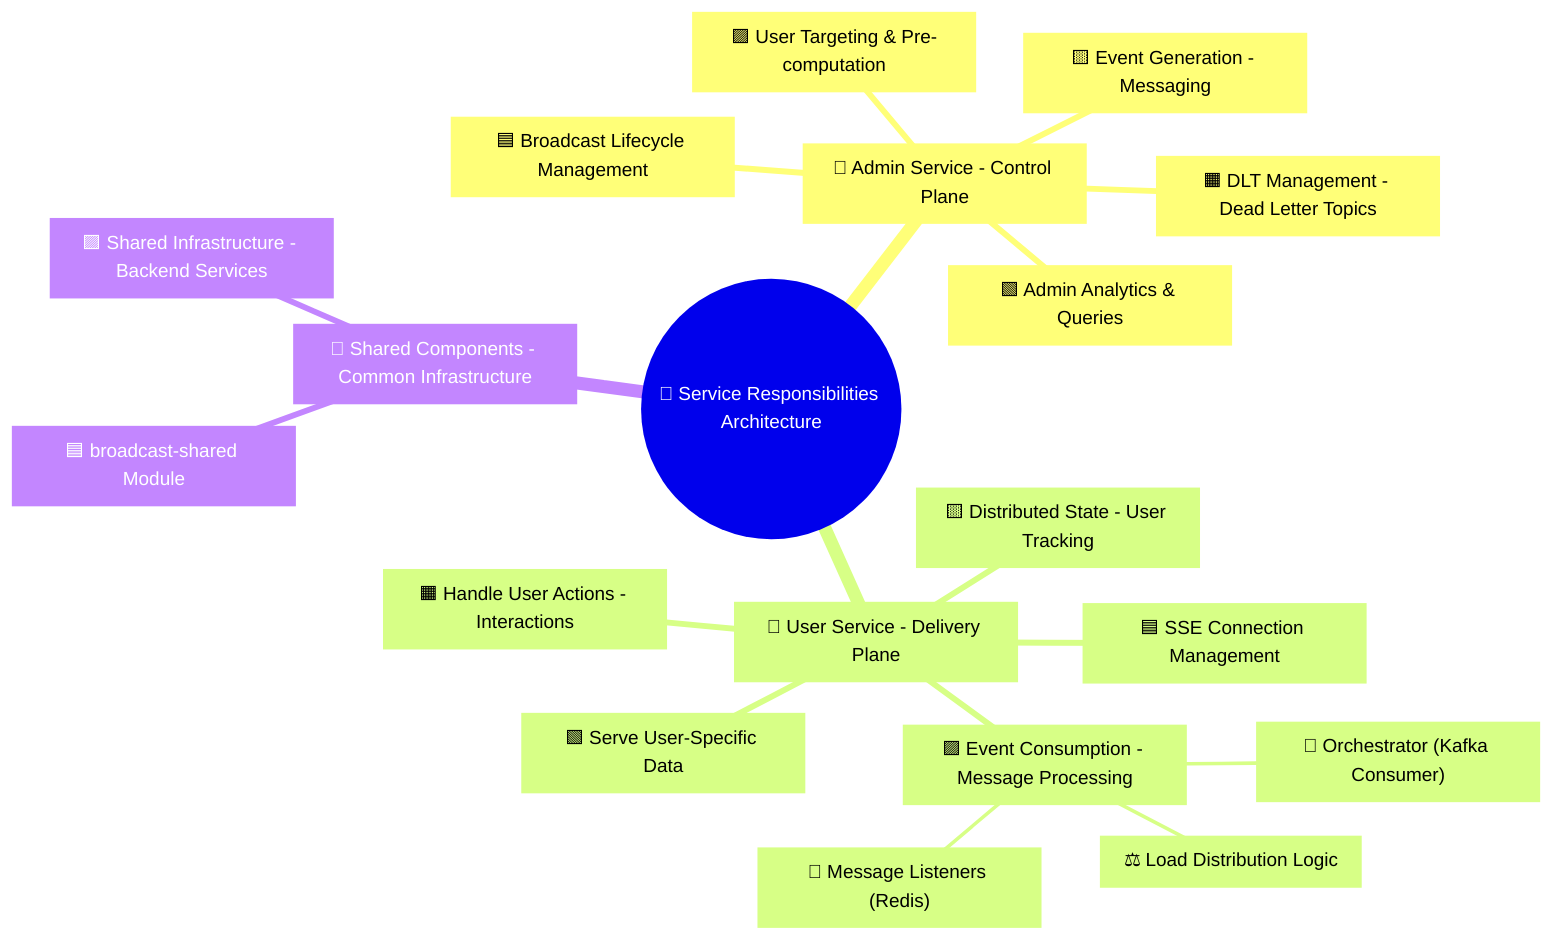 mindmap
  root((🎯 Service Responsibilities Architecture))
    AdminService[🔧 Admin Service - Control Plane]
      BroadcastLifecycle[🟦 Broadcast Lifecycle Management]
      UserTargeting[🟪 User Targeting & Pre-computation]
      EventGeneration[🟨 Event Generation - Messaging]
      DLTManagement[🟧 DLT Management - Dead Letter Topics]
      AdminAnalytics[🟩 Admin Analytics & Queries]
    
    UserService[🚀 User Service - Delivery Plane]
      SSEConnection[🟦 SSE Connection Management]
      EventConsumption[🟪 Event Consumption - Message Processing]
        Orchestrator["👑 Orchestrator (Kafka Consumer)"]
        RedisListeners["👷 Message Listeners (Redis)"]
        LoadDistribution[⚖️ Load Distribution Logic]
      DistributedState[🟨 Distributed State - User Tracking]
      UserActions[🟧 Handle User Actions - Interactions]
      UserSpecificData[🟩 Serve User-Specific Data]
    
    SharedComponents[🔗 Shared Components - Common Infrastructure]
      BroadcastSharedModule[🟦 broadcast-shared Module]
      SharedInfrastructure[🟪 Shared Infrastructure - Backend Services]